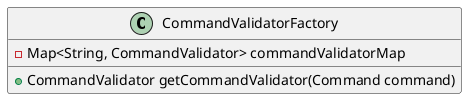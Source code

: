 @startuml
class CommandValidatorFactory {
	- Map<String, CommandValidator> commandValidatorMap
	+ CommandValidator getCommandValidator(Command command)
}
@enduml

@startuml
    class CommandExecutorFactory {
        - Map<String, CommandExecutor> commandExecutorMap
        + CommandExecutor getCommandExecutor(Command command)
    }
@enduml

@startuml
    class CommandProcessorFactory {
        - InputCommandToProcessedCommandMapper inputCommandToProcessedCommandMapper
        + Command processCommandForExecution(Command command)
    }
@enduml

@startuml
    class CommandModeFactory {
        - Map<Boolean, CommandMode> commandModeMap
        + CommandMode getCommandMode(String input)
    }
@enduml

@startuml
    class OptionExecutorFactory {
        - Map<Option, OptionExecutor> optionExecutorMap
        + OptionExecutor getOptionExecutor(Option option)
    }
@enduml

@startuml
    class PrinterFactory {
        - Map<Boolean, Printer> printerMap
        + Printer getPrinter(boolean isTerminalCommand)
        + Printer getConsolePrinter()
    }
@enduml
